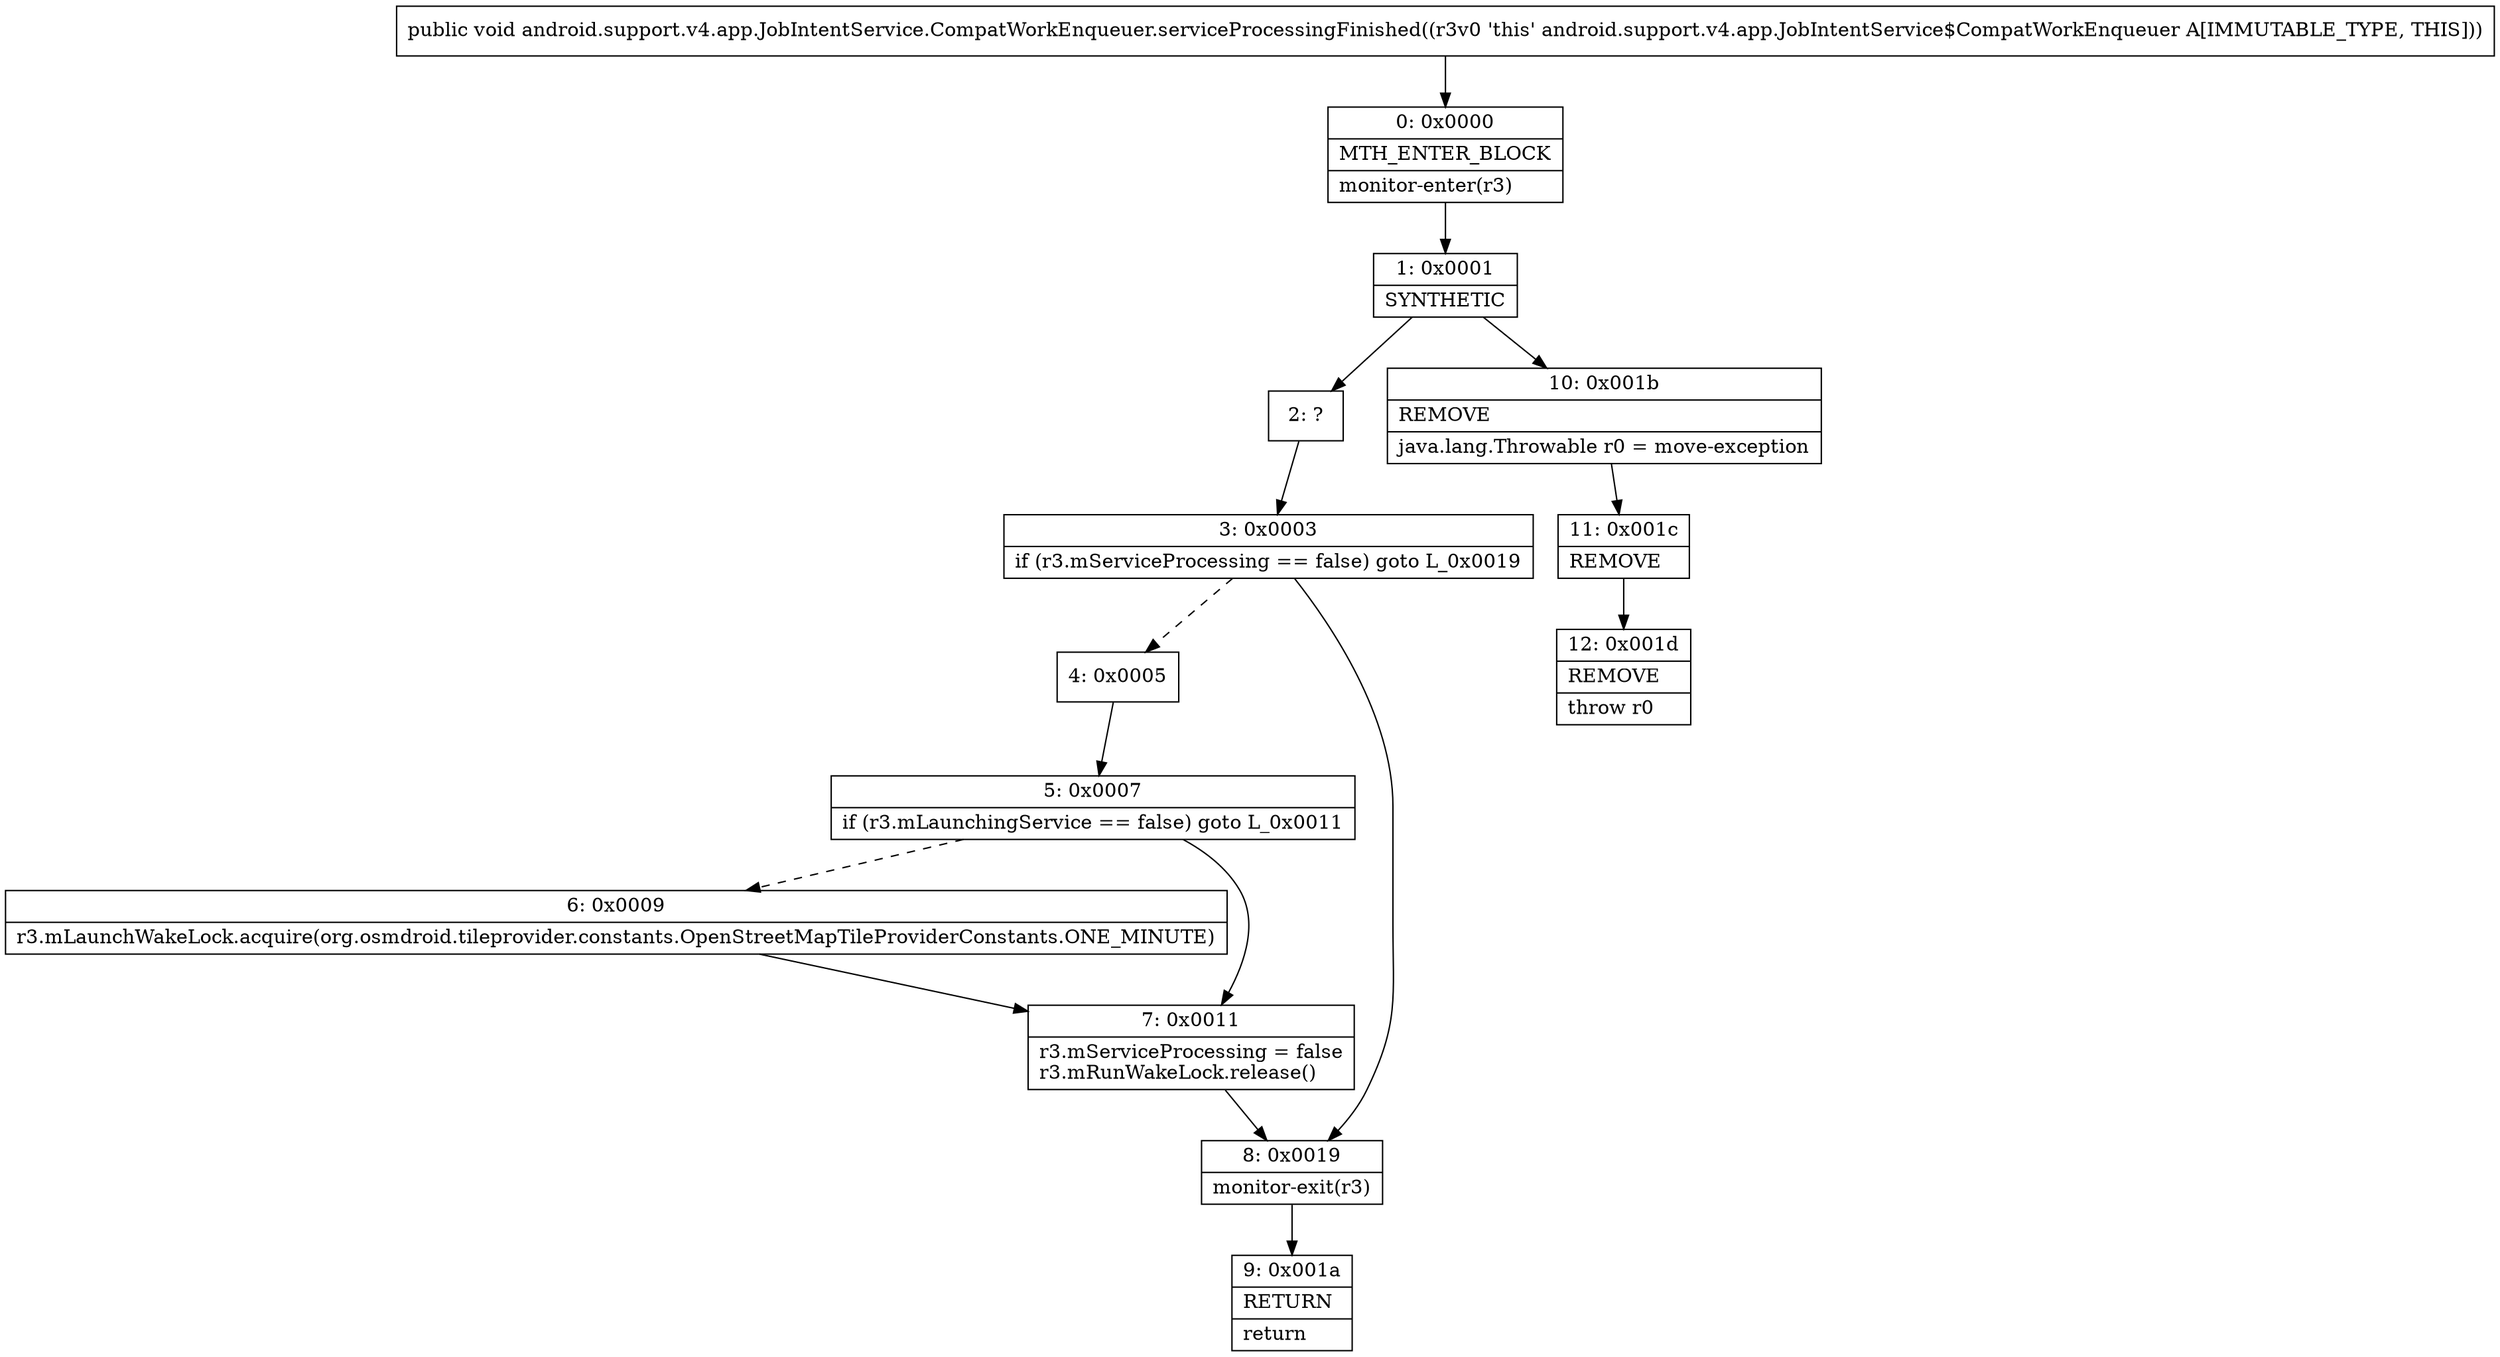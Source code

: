 digraph "CFG forandroid.support.v4.app.JobIntentService.CompatWorkEnqueuer.serviceProcessingFinished()V" {
Node_0 [shape=record,label="{0\:\ 0x0000|MTH_ENTER_BLOCK\l|monitor\-enter(r3)\l}"];
Node_1 [shape=record,label="{1\:\ 0x0001|SYNTHETIC\l}"];
Node_2 [shape=record,label="{2\:\ ?}"];
Node_3 [shape=record,label="{3\:\ 0x0003|if (r3.mServiceProcessing == false) goto L_0x0019\l}"];
Node_4 [shape=record,label="{4\:\ 0x0005}"];
Node_5 [shape=record,label="{5\:\ 0x0007|if (r3.mLaunchingService == false) goto L_0x0011\l}"];
Node_6 [shape=record,label="{6\:\ 0x0009|r3.mLaunchWakeLock.acquire(org.osmdroid.tileprovider.constants.OpenStreetMapTileProviderConstants.ONE_MINUTE)\l}"];
Node_7 [shape=record,label="{7\:\ 0x0011|r3.mServiceProcessing = false\lr3.mRunWakeLock.release()\l}"];
Node_8 [shape=record,label="{8\:\ 0x0019|monitor\-exit(r3)\l}"];
Node_9 [shape=record,label="{9\:\ 0x001a|RETURN\l|return\l}"];
Node_10 [shape=record,label="{10\:\ 0x001b|REMOVE\l|java.lang.Throwable r0 = move\-exception\l}"];
Node_11 [shape=record,label="{11\:\ 0x001c|REMOVE\l}"];
Node_12 [shape=record,label="{12\:\ 0x001d|REMOVE\l|throw r0\l}"];
MethodNode[shape=record,label="{public void android.support.v4.app.JobIntentService.CompatWorkEnqueuer.serviceProcessingFinished((r3v0 'this' android.support.v4.app.JobIntentService$CompatWorkEnqueuer A[IMMUTABLE_TYPE, THIS])) }"];
MethodNode -> Node_0;
Node_0 -> Node_1;
Node_1 -> Node_2;
Node_1 -> Node_10;
Node_2 -> Node_3;
Node_3 -> Node_4[style=dashed];
Node_3 -> Node_8;
Node_4 -> Node_5;
Node_5 -> Node_6[style=dashed];
Node_5 -> Node_7;
Node_6 -> Node_7;
Node_7 -> Node_8;
Node_8 -> Node_9;
Node_10 -> Node_11;
Node_11 -> Node_12;
}

